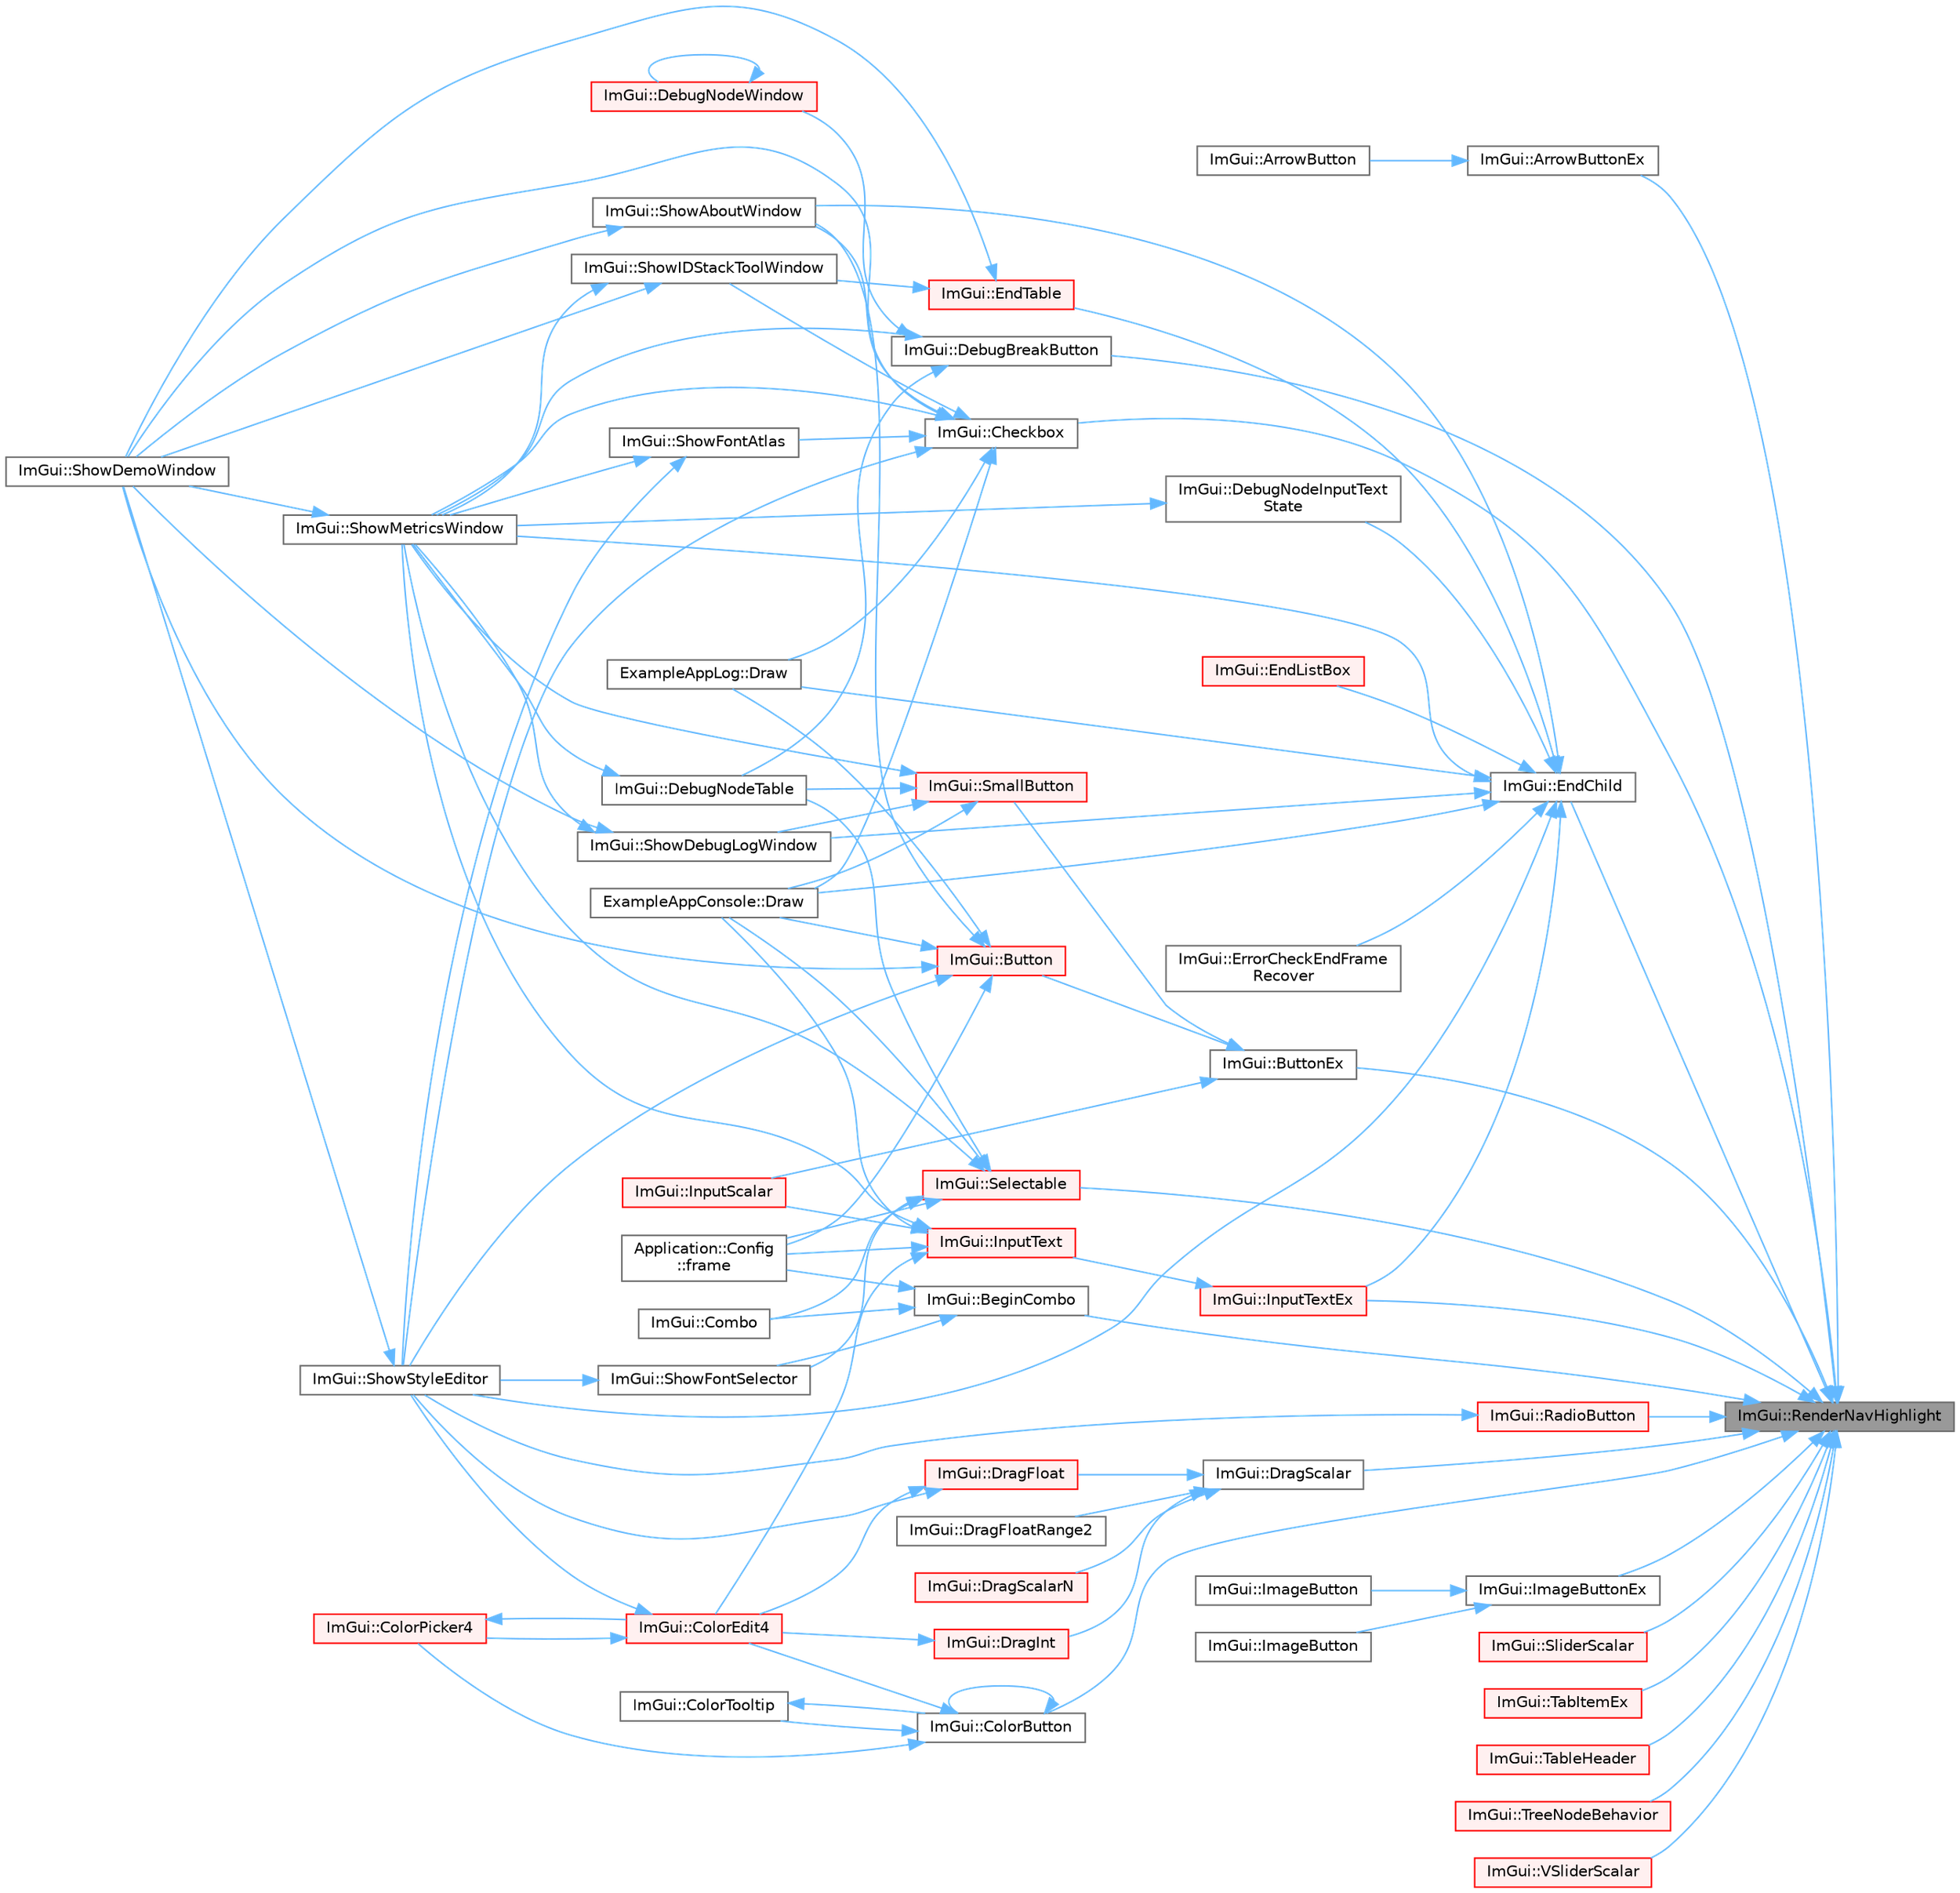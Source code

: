 digraph "ImGui::RenderNavHighlight"
{
 // LATEX_PDF_SIZE
  bgcolor="transparent";
  edge [fontname=Helvetica,fontsize=10,labelfontname=Helvetica,labelfontsize=10];
  node [fontname=Helvetica,fontsize=10,shape=box,height=0.2,width=0.4];
  rankdir="RL";
  Node1 [id="Node000001",label="ImGui::RenderNavHighlight",height=0.2,width=0.4,color="gray40", fillcolor="grey60", style="filled", fontcolor="black",tooltip=" "];
  Node1 -> Node2 [id="edge1_Node000001_Node000002",dir="back",color="steelblue1",style="solid",tooltip=" "];
  Node2 [id="Node000002",label="ImGui::ArrowButtonEx",height=0.2,width=0.4,color="grey40", fillcolor="white", style="filled",URL="$namespace_im_gui.html#ab05ee8e53f29fbb84942a494f2ac3292",tooltip=" "];
  Node2 -> Node3 [id="edge2_Node000002_Node000003",dir="back",color="steelblue1",style="solid",tooltip=" "];
  Node3 [id="Node000003",label="ImGui::ArrowButton",height=0.2,width=0.4,color="grey40", fillcolor="white", style="filled",URL="$namespace_im_gui.html#ad2bc397a02d5e4b8a14360d89abc6242",tooltip=" "];
  Node1 -> Node4 [id="edge3_Node000001_Node000004",dir="back",color="steelblue1",style="solid",tooltip=" "];
  Node4 [id="Node000004",label="ImGui::BeginCombo",height=0.2,width=0.4,color="grey40", fillcolor="white", style="filled",URL="$namespace_im_gui.html#aa895095bdc7a2907375c555e245575ea",tooltip=" "];
  Node4 -> Node5 [id="edge4_Node000004_Node000005",dir="back",color="steelblue1",style="solid",tooltip=" "];
  Node5 [id="Node000005",label="ImGui::Combo",height=0.2,width=0.4,color="grey40", fillcolor="white", style="filled",URL="$namespace_im_gui.html#ad530c65e7cdfaf03f4e9b2f4e3fed8fc",tooltip=" "];
  Node4 -> Node6 [id="edge5_Node000004_Node000006",dir="back",color="steelblue1",style="solid",tooltip=" "];
  Node6 [id="Node000006",label="Application::Config\l::frame",height=0.2,width=0.4,color="grey40", fillcolor="white", style="filled",URL="$class_application_1_1_config.html#a291cc3a874949e121dcf83a3f90681bc",tooltip=" "];
  Node4 -> Node7 [id="edge6_Node000004_Node000007",dir="back",color="steelblue1",style="solid",tooltip=" "];
  Node7 [id="Node000007",label="ImGui::ShowFontSelector",height=0.2,width=0.4,color="grey40", fillcolor="white", style="filled",URL="$namespace_im_gui.html#a0bdce99eef17ef1e1fef40a18bd811ab",tooltip=" "];
  Node7 -> Node8 [id="edge7_Node000007_Node000008",dir="back",color="steelblue1",style="solid",tooltip=" "];
  Node8 [id="Node000008",label="ImGui::ShowStyleEditor",height=0.2,width=0.4,color="grey40", fillcolor="white", style="filled",URL="$namespace_im_gui.html#ab2eb3dec78d054fe3feab1c091ec5de5",tooltip=" "];
  Node8 -> Node9 [id="edge8_Node000008_Node000009",dir="back",color="steelblue1",style="solid",tooltip=" "];
  Node9 [id="Node000009",label="ImGui::ShowDemoWindow",height=0.2,width=0.4,color="grey40", fillcolor="white", style="filled",URL="$namespace_im_gui.html#af95643a0ce4893b9e57c12991922fb18",tooltip=" "];
  Node1 -> Node10 [id="edge9_Node000001_Node000010",dir="back",color="steelblue1",style="solid",tooltip=" "];
  Node10 [id="Node000010",label="ImGui::ButtonEx",height=0.2,width=0.4,color="grey40", fillcolor="white", style="filled",URL="$namespace_im_gui.html#ae479220c66b039874c6e4c9e9b22849f",tooltip=" "];
  Node10 -> Node11 [id="edge10_Node000010_Node000011",dir="back",color="steelblue1",style="solid",tooltip=" "];
  Node11 [id="Node000011",label="ImGui::Button",height=0.2,width=0.4,color="red", fillcolor="#FFF0F0", style="filled",URL="$namespace_im_gui.html#a38094c568ce398db5a3abb9d3ac92030",tooltip=" "];
  Node11 -> Node19 [id="edge11_Node000011_Node000019",dir="back",color="steelblue1",style="solid",tooltip=" "];
  Node19 [id="Node000019",label="ExampleAppConsole::Draw",height=0.2,width=0.4,color="grey40", fillcolor="white", style="filled",URL="$struct_example_app_console.html#a0518a09c7e8648dd52c7c06df19ac17a",tooltip=" "];
  Node11 -> Node20 [id="edge12_Node000011_Node000020",dir="back",color="steelblue1",style="solid",tooltip=" "];
  Node20 [id="Node000020",label="ExampleAppLog::Draw",height=0.2,width=0.4,color="grey40", fillcolor="white", style="filled",URL="$struct_example_app_log.html#a5ad3a4bdb89171b84aeaff96948a1f77",tooltip=" "];
  Node11 -> Node6 [id="edge13_Node000011_Node000006",dir="back",color="steelblue1",style="solid",tooltip=" "];
  Node11 -> Node24 [id="edge14_Node000011_Node000024",dir="back",color="steelblue1",style="solid",tooltip=" "];
  Node24 [id="Node000024",label="ImGui::ShowAboutWindow",height=0.2,width=0.4,color="grey40", fillcolor="white", style="filled",URL="$namespace_im_gui.html#ac297462e33309d0540fa459bccdc9304",tooltip=" "];
  Node24 -> Node9 [id="edge15_Node000024_Node000009",dir="back",color="steelblue1",style="solid",tooltip=" "];
  Node11 -> Node9 [id="edge16_Node000011_Node000009",dir="back",color="steelblue1",style="solid",tooltip=" "];
  Node11 -> Node8 [id="edge17_Node000011_Node000008",dir="back",color="steelblue1",style="solid",tooltip=" "];
  Node10 -> Node25 [id="edge18_Node000010_Node000025",dir="back",color="steelblue1",style="solid",tooltip=" "];
  Node25 [id="Node000025",label="ImGui::InputScalar",height=0.2,width=0.4,color="red", fillcolor="#FFF0F0", style="filled",URL="$namespace_im_gui.html#afdb54540b7480872fbb746f64344b374",tooltip=" "];
  Node10 -> Node36 [id="edge19_Node000010_Node000036",dir="back",color="steelblue1",style="solid",tooltip=" "];
  Node36 [id="Node000036",label="ImGui::SmallButton",height=0.2,width=0.4,color="red", fillcolor="#FFF0F0", style="filled",URL="$namespace_im_gui.html#a5b76ec69758aeb0a00a66f142f7a4fb2",tooltip=" "];
  Node36 -> Node41 [id="edge20_Node000036_Node000041",dir="back",color="steelblue1",style="solid",tooltip=" "];
  Node41 [id="Node000041",label="ImGui::DebugNodeTable",height=0.2,width=0.4,color="grey40", fillcolor="white", style="filled",URL="$namespace_im_gui.html#ae944ffc599add73d6f3220165475ffd8",tooltip=" "];
  Node41 -> Node39 [id="edge21_Node000041_Node000039",dir="back",color="steelblue1",style="solid",tooltip=" "];
  Node39 [id="Node000039",label="ImGui::ShowMetricsWindow",height=0.2,width=0.4,color="grey40", fillcolor="white", style="filled",URL="$namespace_im_gui.html#afe7a28c6eb52fff3cc27d5a698fea4ff",tooltip=" "];
  Node39 -> Node9 [id="edge22_Node000039_Node000009",dir="back",color="steelblue1",style="solid",tooltip=" "];
  Node36 -> Node19 [id="edge23_Node000036_Node000019",dir="back",color="steelblue1",style="solid",tooltip=" "];
  Node36 -> Node42 [id="edge24_Node000036_Node000042",dir="back",color="steelblue1",style="solid",tooltip=" "];
  Node42 [id="Node000042",label="ImGui::ShowDebugLogWindow",height=0.2,width=0.4,color="grey40", fillcolor="white", style="filled",URL="$namespace_im_gui.html#af1b39e70cac2e1b9e62dd3c9d154cbd6",tooltip=" "];
  Node42 -> Node9 [id="edge25_Node000042_Node000009",dir="back",color="steelblue1",style="solid",tooltip=" "];
  Node42 -> Node39 [id="edge26_Node000042_Node000039",dir="back",color="steelblue1",style="solid",tooltip=" "];
  Node36 -> Node39 [id="edge27_Node000036_Node000039",dir="back",color="steelblue1",style="solid",tooltip=" "];
  Node1 -> Node43 [id="edge28_Node000001_Node000043",dir="back",color="steelblue1",style="solid",tooltip=" "];
  Node43 [id="Node000043",label="ImGui::Checkbox",height=0.2,width=0.4,color="grey40", fillcolor="white", style="filled",URL="$namespace_im_gui.html#a57d73c1d0ef807fef734d91024092027",tooltip=" "];
  Node43 -> Node19 [id="edge29_Node000043_Node000019",dir="back",color="steelblue1",style="solid",tooltip=" "];
  Node43 -> Node20 [id="edge30_Node000043_Node000020",dir="back",color="steelblue1",style="solid",tooltip=" "];
  Node43 -> Node24 [id="edge31_Node000043_Node000024",dir="back",color="steelblue1",style="solid",tooltip=" "];
  Node43 -> Node9 [id="edge32_Node000043_Node000009",dir="back",color="steelblue1",style="solid",tooltip=" "];
  Node43 -> Node38 [id="edge33_Node000043_Node000038",dir="back",color="steelblue1",style="solid",tooltip=" "];
  Node38 [id="Node000038",label="ImGui::ShowFontAtlas",height=0.2,width=0.4,color="grey40", fillcolor="white", style="filled",URL="$namespace_im_gui.html#acab51ec2b39577845309f24535381038",tooltip=" "];
  Node38 -> Node39 [id="edge34_Node000038_Node000039",dir="back",color="steelblue1",style="solid",tooltip=" "];
  Node38 -> Node8 [id="edge35_Node000038_Node000008",dir="back",color="steelblue1",style="solid",tooltip=" "];
  Node43 -> Node44 [id="edge36_Node000043_Node000044",dir="back",color="steelblue1",style="solid",tooltip=" "];
  Node44 [id="Node000044",label="ImGui::ShowIDStackToolWindow",height=0.2,width=0.4,color="grey40", fillcolor="white", style="filled",URL="$namespace_im_gui.html#ab4a87bf4a874a8e5872b60b4a9b1d99e",tooltip=" "];
  Node44 -> Node9 [id="edge37_Node000044_Node000009",dir="back",color="steelblue1",style="solid",tooltip=" "];
  Node44 -> Node39 [id="edge38_Node000044_Node000039",dir="back",color="steelblue1",style="solid",tooltip=" "];
  Node43 -> Node39 [id="edge39_Node000043_Node000039",dir="back",color="steelblue1",style="solid",tooltip=" "];
  Node43 -> Node8 [id="edge40_Node000043_Node000008",dir="back",color="steelblue1",style="solid",tooltip=" "];
  Node1 -> Node45 [id="edge41_Node000001_Node000045",dir="back",color="steelblue1",style="solid",tooltip=" "];
  Node45 [id="Node000045",label="ImGui::ColorButton",height=0.2,width=0.4,color="grey40", fillcolor="white", style="filled",URL="$namespace_im_gui.html#ae2d7c8f37726810753d71d480f0af7f0",tooltip=" "];
  Node45 -> Node45 [id="edge42_Node000045_Node000045",dir="back",color="steelblue1",style="solid",tooltip=" "];
  Node45 -> Node13 [id="edge43_Node000045_Node000013",dir="back",color="steelblue1",style="solid",tooltip=" "];
  Node13 [id="Node000013",label="ImGui::ColorEdit4",height=0.2,width=0.4,color="red", fillcolor="#FFF0F0", style="filled",URL="$namespace_im_gui.html#ac3f45e2aa0b1d591cc8a2cdf8b566a45",tooltip=" "];
  Node13 -> Node16 [id="edge44_Node000013_Node000016",dir="back",color="steelblue1",style="solid",tooltip=" "];
  Node16 [id="Node000016",label="ImGui::ColorPicker4",height=0.2,width=0.4,color="red", fillcolor="#FFF0F0", style="filled",URL="$namespace_im_gui.html#a3d5aae9e0a14aa051d5a799abbe97b32",tooltip=" "];
  Node16 -> Node13 [id="edge45_Node000016_Node000013",dir="back",color="steelblue1",style="solid",tooltip=" "];
  Node13 -> Node8 [id="edge46_Node000013_Node000008",dir="back",color="steelblue1",style="solid",tooltip=" "];
  Node45 -> Node16 [id="edge47_Node000045_Node000016",dir="back",color="steelblue1",style="solid",tooltip=" "];
  Node45 -> Node46 [id="edge48_Node000045_Node000046",dir="back",color="steelblue1",style="solid",tooltip=" "];
  Node46 [id="Node000046",label="ImGui::ColorTooltip",height=0.2,width=0.4,color="grey40", fillcolor="white", style="filled",URL="$namespace_im_gui.html#afad90b366b6471e3b13175c0ebeb26c8",tooltip=" "];
  Node46 -> Node45 [id="edge49_Node000046_Node000045",dir="back",color="steelblue1",style="solid",tooltip=" "];
  Node1 -> Node47 [id="edge50_Node000001_Node000047",dir="back",color="steelblue1",style="solid",tooltip=" "];
  Node47 [id="Node000047",label="ImGui::DebugBreakButton",height=0.2,width=0.4,color="grey40", fillcolor="white", style="filled",URL="$namespace_im_gui.html#ac2e737b701b4d252a54006a4c4214928",tooltip=" "];
  Node47 -> Node41 [id="edge51_Node000047_Node000041",dir="back",color="steelblue1",style="solid",tooltip=" "];
  Node47 -> Node48 [id="edge52_Node000047_Node000048",dir="back",color="steelblue1",style="solid",tooltip=" "];
  Node48 [id="Node000048",label="ImGui::DebugNodeWindow",height=0.2,width=0.4,color="red", fillcolor="#FFF0F0", style="filled",URL="$namespace_im_gui.html#afcb602554925c5409977f0fb39f77e5d",tooltip=" "];
  Node48 -> Node48 [id="edge53_Node000048_Node000048",dir="back",color="steelblue1",style="solid",tooltip=" "];
  Node47 -> Node39 [id="edge54_Node000047_Node000039",dir="back",color="steelblue1",style="solid",tooltip=" "];
  Node1 -> Node51 [id="edge55_Node000001_Node000051",dir="back",color="steelblue1",style="solid",tooltip=" "];
  Node51 [id="Node000051",label="ImGui::DragScalar",height=0.2,width=0.4,color="grey40", fillcolor="white", style="filled",URL="$namespace_im_gui.html#a17d8926e8f44a6d00575b12081c51fe0",tooltip=" "];
  Node51 -> Node52 [id="edge56_Node000051_Node000052",dir="back",color="steelblue1",style="solid",tooltip=" "];
  Node52 [id="Node000052",label="ImGui::DragFloat",height=0.2,width=0.4,color="red", fillcolor="#FFF0F0", style="filled",URL="$namespace_im_gui.html#aab1b20e7bf98aa7bbdb26f8cd3ad91e6",tooltip=" "];
  Node52 -> Node13 [id="edge57_Node000052_Node000013",dir="back",color="steelblue1",style="solid",tooltip=" "];
  Node52 -> Node8 [id="edge58_Node000052_Node000008",dir="back",color="steelblue1",style="solid",tooltip=" "];
  Node51 -> Node53 [id="edge59_Node000051_Node000053",dir="back",color="steelblue1",style="solid",tooltip=" "];
  Node53 [id="Node000053",label="ImGui::DragFloatRange2",height=0.2,width=0.4,color="grey40", fillcolor="white", style="filled",URL="$namespace_im_gui.html#aa6bfd93ead5c47e84b66185da88b8e8c",tooltip=" "];
  Node51 -> Node54 [id="edge60_Node000051_Node000054",dir="back",color="steelblue1",style="solid",tooltip=" "];
  Node54 [id="Node000054",label="ImGui::DragInt",height=0.2,width=0.4,color="red", fillcolor="#FFF0F0", style="filled",URL="$namespace_im_gui.html#a3714db739ae51fc75601d7fad234a58b",tooltip=" "];
  Node54 -> Node13 [id="edge61_Node000054_Node000013",dir="back",color="steelblue1",style="solid",tooltip=" "];
  Node51 -> Node56 [id="edge62_Node000051_Node000056",dir="back",color="steelblue1",style="solid",tooltip=" "];
  Node56 [id="Node000056",label="ImGui::DragScalarN",height=0.2,width=0.4,color="red", fillcolor="#FFF0F0", style="filled",URL="$namespace_im_gui.html#a1265d2b30ced1fca909e26c8f718fcbd",tooltip=" "];
  Node1 -> Node63 [id="edge63_Node000001_Node000063",dir="back",color="steelblue1",style="solid",tooltip=" "];
  Node63 [id="Node000063",label="ImGui::EndChild",height=0.2,width=0.4,color="grey40", fillcolor="white", style="filled",URL="$namespace_im_gui.html#af8de559a88c1442d6df8c1b04c86e997",tooltip=" "];
  Node63 -> Node64 [id="edge64_Node000063_Node000064",dir="back",color="steelblue1",style="solid",tooltip=" "];
  Node64 [id="Node000064",label="ImGui::DebugNodeInputText\lState",height=0.2,width=0.4,color="grey40", fillcolor="white", style="filled",URL="$namespace_im_gui.html#ab85df47e899ab32dbdd5089f40e3802f",tooltip=" "];
  Node64 -> Node39 [id="edge65_Node000064_Node000039",dir="back",color="steelblue1",style="solid",tooltip=" "];
  Node63 -> Node19 [id="edge66_Node000063_Node000019",dir="back",color="steelblue1",style="solid",tooltip=" "];
  Node63 -> Node20 [id="edge67_Node000063_Node000020",dir="back",color="steelblue1",style="solid",tooltip=" "];
  Node63 -> Node65 [id="edge68_Node000063_Node000065",dir="back",color="steelblue1",style="solid",tooltip=" "];
  Node65 [id="Node000065",label="ImGui::EndListBox",height=0.2,width=0.4,color="red", fillcolor="#FFF0F0", style="filled",URL="$namespace_im_gui.html#a6a1b63d9b66bb934d995c279ac02daff",tooltip=" "];
  Node63 -> Node67 [id="edge69_Node000063_Node000067",dir="back",color="steelblue1",style="solid",tooltip=" "];
  Node67 [id="Node000067",label="ImGui::EndTable",height=0.2,width=0.4,color="red", fillcolor="#FFF0F0", style="filled",URL="$namespace_im_gui.html#a9c70aaa6464c2e51e6f3342da133ada1",tooltip=" "];
  Node67 -> Node9 [id="edge70_Node000067_Node000009",dir="back",color="steelblue1",style="solid",tooltip=" "];
  Node67 -> Node44 [id="edge71_Node000067_Node000044",dir="back",color="steelblue1",style="solid",tooltip=" "];
  Node63 -> Node70 [id="edge72_Node000063_Node000070",dir="back",color="steelblue1",style="solid",tooltip=" "];
  Node70 [id="Node000070",label="ImGui::ErrorCheckEndFrame\lRecover",height=0.2,width=0.4,color="grey40", fillcolor="white", style="filled",URL="$namespace_im_gui.html#aaeda60ee2c0b5c2b3f397b237c9928f3",tooltip=" "];
  Node63 -> Node71 [id="edge73_Node000063_Node000071",dir="back",color="steelblue1",style="solid",tooltip=" "];
  Node71 [id="Node000071",label="ImGui::InputTextEx",height=0.2,width=0.4,color="red", fillcolor="#FFF0F0", style="filled",URL="$namespace_im_gui.html#af89af17ecc11653f25fea1e50e195de6",tooltip=" "];
  Node71 -> Node72 [id="edge74_Node000071_Node000072",dir="back",color="steelblue1",style="solid",tooltip=" "];
  Node72 [id="Node000072",label="ImGui::InputText",height=0.2,width=0.4,color="red", fillcolor="#FFF0F0", style="filled",URL="$namespace_im_gui.html#aa72b5760a3a206729723a587ac7c8519",tooltip=" "];
  Node72 -> Node13 [id="edge75_Node000072_Node000013",dir="back",color="steelblue1",style="solid",tooltip=" "];
  Node72 -> Node19 [id="edge76_Node000072_Node000019",dir="back",color="steelblue1",style="solid",tooltip=" "];
  Node72 -> Node6 [id="edge77_Node000072_Node000006",dir="back",color="steelblue1",style="solid",tooltip=" "];
  Node72 -> Node25 [id="edge78_Node000072_Node000025",dir="back",color="steelblue1",style="solid",tooltip=" "];
  Node72 -> Node39 [id="edge79_Node000072_Node000039",dir="back",color="steelblue1",style="solid",tooltip=" "];
  Node63 -> Node24 [id="edge80_Node000063_Node000024",dir="back",color="steelblue1",style="solid",tooltip=" "];
  Node63 -> Node42 [id="edge81_Node000063_Node000042",dir="back",color="steelblue1",style="solid",tooltip=" "];
  Node63 -> Node39 [id="edge82_Node000063_Node000039",dir="back",color="steelblue1",style="solid",tooltip=" "];
  Node63 -> Node8 [id="edge83_Node000063_Node000008",dir="back",color="steelblue1",style="solid",tooltip=" "];
  Node1 -> Node92 [id="edge84_Node000001_Node000092",dir="back",color="steelblue1",style="solid",tooltip=" "];
  Node92 [id="Node000092",label="ImGui::ImageButtonEx",height=0.2,width=0.4,color="grey40", fillcolor="white", style="filled",URL="$namespace_im_gui.html#aa696e652d6c161dadfd12c4392d6b8ed",tooltip=" "];
  Node92 -> Node93 [id="edge85_Node000092_Node000093",dir="back",color="steelblue1",style="solid",tooltip=" "];
  Node93 [id="Node000093",label="ImGui::ImageButton",height=0.2,width=0.4,color="grey40", fillcolor="white", style="filled",URL="$namespace_im_gui.html#af3b1c663cabd3324291be7f13c1eb60f",tooltip=" "];
  Node92 -> Node94 [id="edge86_Node000092_Node000094",dir="back",color="steelblue1",style="solid",tooltip=" "];
  Node94 [id="Node000094",label="ImGui::ImageButton",height=0.2,width=0.4,color="grey40", fillcolor="white", style="filled",URL="$namespace_im_gui.html#ac79ef64e8b9e1db73d8237f6a999da14",tooltip=" "];
  Node1 -> Node71 [id="edge87_Node000001_Node000071",dir="back",color="steelblue1",style="solid",tooltip=" "];
  Node1 -> Node95 [id="edge88_Node000001_Node000095",dir="back",color="steelblue1",style="solid",tooltip=" "];
  Node95 [id="Node000095",label="ImGui::RadioButton",height=0.2,width=0.4,color="red", fillcolor="#FFF0F0", style="filled",URL="$namespace_im_gui.html#a6b146763845cbad5a4144772279631bc",tooltip=" "];
  Node95 -> Node8 [id="edge89_Node000095_Node000008",dir="back",color="steelblue1",style="solid",tooltip=" "];
  Node1 -> Node97 [id="edge90_Node000001_Node000097",dir="back",color="steelblue1",style="solid",tooltip=" "];
  Node97 [id="Node000097",label="ImGui::Selectable",height=0.2,width=0.4,color="red", fillcolor="#FFF0F0", style="filled",URL="$namespace_im_gui.html#af98575238bda183a523df19fb447af60",tooltip=" "];
  Node97 -> Node5 [id="edge91_Node000097_Node000005",dir="back",color="steelblue1",style="solid",tooltip=" "];
  Node97 -> Node41 [id="edge92_Node000097_Node000041",dir="back",color="steelblue1",style="solid",tooltip=" "];
  Node97 -> Node19 [id="edge93_Node000097_Node000019",dir="back",color="steelblue1",style="solid",tooltip=" "];
  Node97 -> Node6 [id="edge94_Node000097_Node000006",dir="back",color="steelblue1",style="solid",tooltip=" "];
  Node97 -> Node7 [id="edge95_Node000097_Node000007",dir="back",color="steelblue1",style="solid",tooltip=" "];
  Node97 -> Node39 [id="edge96_Node000097_Node000039",dir="back",color="steelblue1",style="solid",tooltip=" "];
  Node1 -> Node81 [id="edge97_Node000001_Node000081",dir="back",color="steelblue1",style="solid",tooltip=" "];
  Node81 [id="Node000081",label="ImGui::SliderScalar",height=0.2,width=0.4,color="red", fillcolor="#FFF0F0", style="filled",URL="$namespace_im_gui.html#afdd7faa9a69f75b8d674cdc207441bea",tooltip=" "];
  Node1 -> Node115 [id="edge98_Node000001_Node000115",dir="back",color="steelblue1",style="solid",tooltip=" "];
  Node115 [id="Node000115",label="ImGui::TabItemEx",height=0.2,width=0.4,color="red", fillcolor="#FFF0F0", style="filled",URL="$namespace_im_gui.html#a4e0986fc689e7855cd9a9099dc87dac5",tooltip=" "];
  Node1 -> Node118 [id="edge99_Node000001_Node000118",dir="back",color="steelblue1",style="solid",tooltip=" "];
  Node118 [id="Node000118",label="ImGui::TableHeader",height=0.2,width=0.4,color="red", fillcolor="#FFF0F0", style="filled",URL="$namespace_im_gui.html#ae51bc07bc518779f58def3c0e2d0045c",tooltip=" "];
  Node1 -> Node119 [id="edge100_Node000001_Node000119",dir="back",color="steelblue1",style="solid",tooltip=" "];
  Node119 [id="Node000119",label="ImGui::TreeNodeBehavior",height=0.2,width=0.4,color="red", fillcolor="#FFF0F0", style="filled",URL="$namespace_im_gui.html#a918eabf70d288e93b2519ee1eac2c0b4",tooltip=" "];
  Node1 -> Node135 [id="edge101_Node000001_Node000135",dir="back",color="steelblue1",style="solid",tooltip=" "];
  Node135 [id="Node000135",label="ImGui::VSliderScalar",height=0.2,width=0.4,color="red", fillcolor="#FFF0F0", style="filled",URL="$namespace_im_gui.html#a6ad24ca37a530d43f9d1c727d94e4829",tooltip=" "];
}
